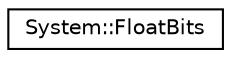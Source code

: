 digraph G
{
  edge [fontname="Helvetica",fontsize="10",labelfontname="Helvetica",labelfontsize="10"];
  node [fontname="Helvetica",fontsize="10",shape=record];
  rankdir="LR";
  Node1 [label="System::FloatBits",height=0.2,width=0.4,color="black", fillcolor="white", style="filled",URL="$union_system_1_1_float_bits.html"];
}
